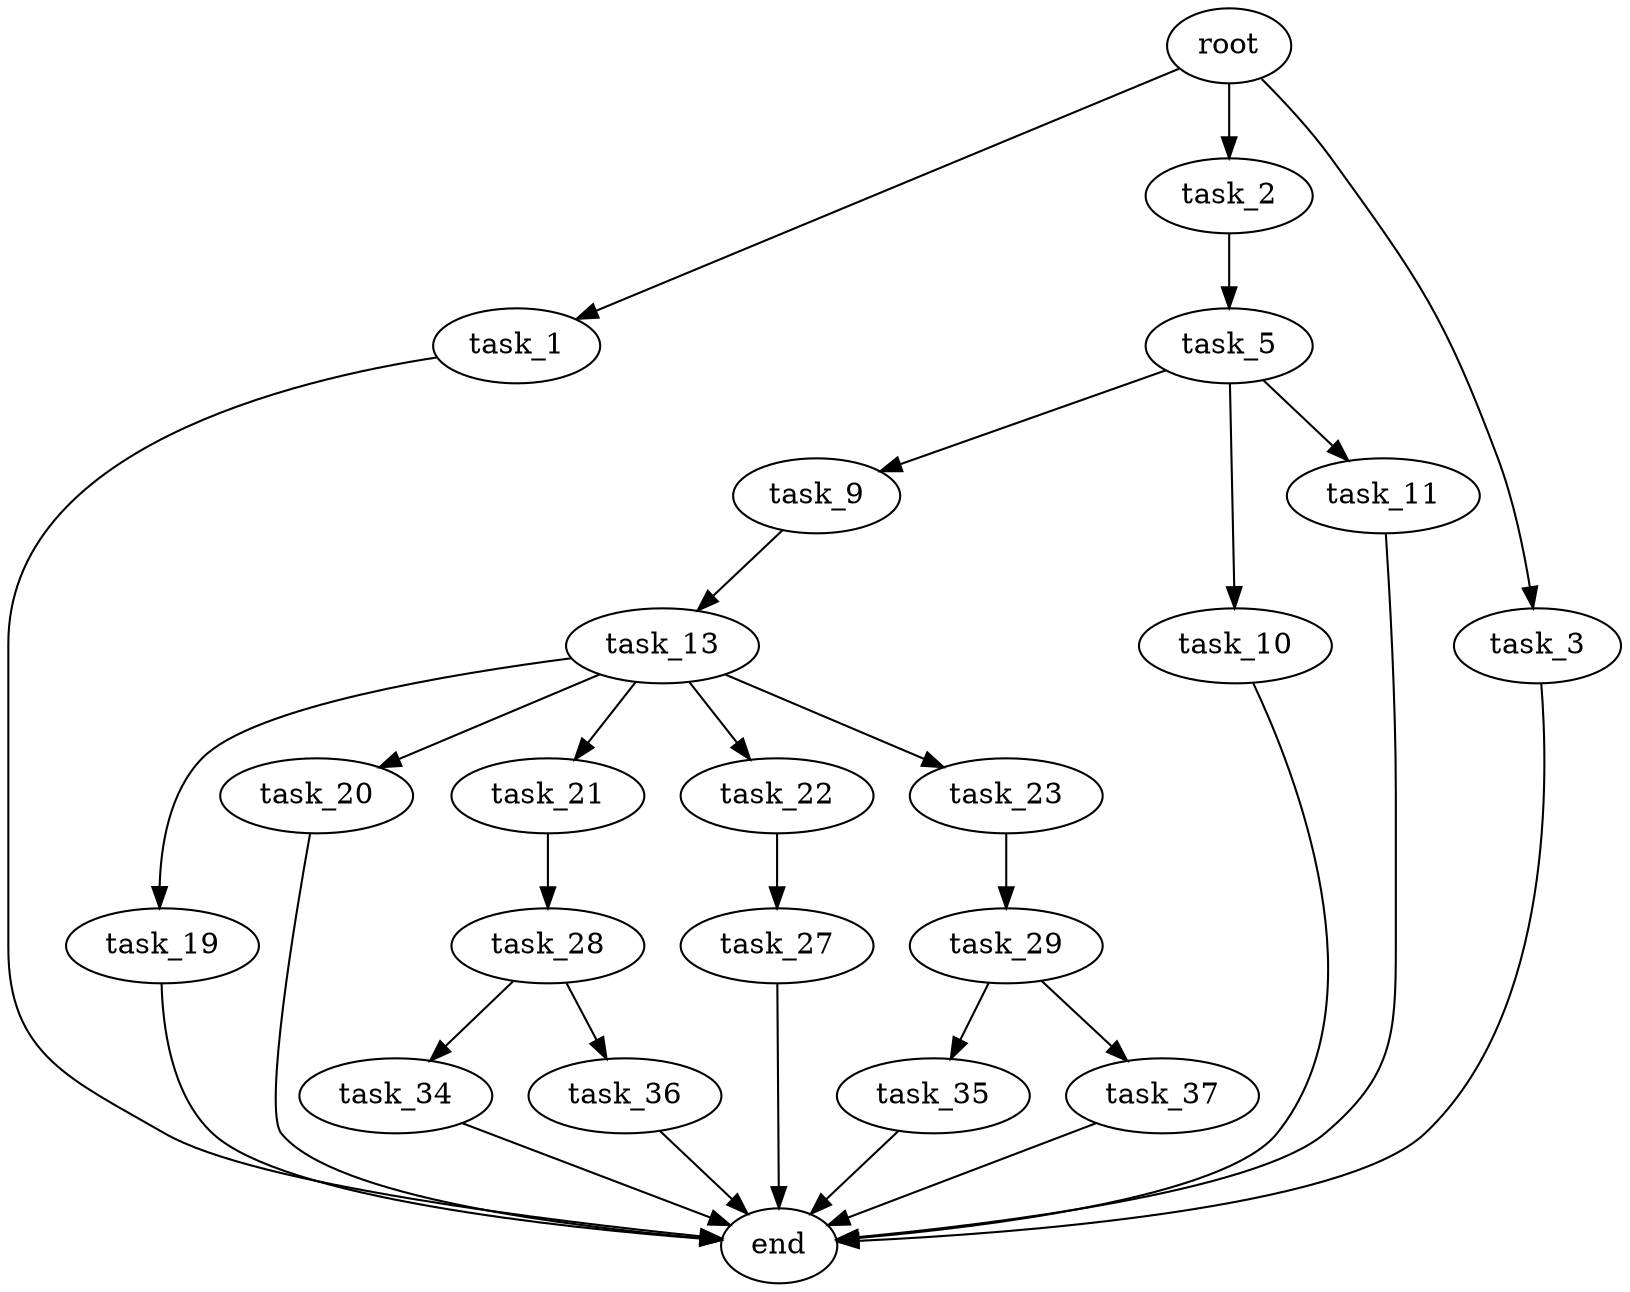 digraph G {
  root [size="0.000000"];
  task_1 [size="435840559.000000"];
  task_2 [size="68719476736.000000"];
  task_3 [size="2409695887.000000"];
  task_5 [size="23032670682.000000"];
  task_9 [size="11957998258.000000"];
  task_10 [size="242094774037.000000"];
  task_11 [size="11232088867.000000"];
  task_13 [size="11116596293.000000"];
  task_19 [size="28991029248.000000"];
  task_20 [size="1075934034146.000000"];
  task_21 [size="109924791860.000000"];
  task_22 [size="68719476736.000000"];
  task_23 [size="368293445632.000000"];
  task_27 [size="20275901361.000000"];
  task_28 [size="362082209515.000000"];
  task_29 [size="6619064873.000000"];
  task_34 [size="22943168584.000000"];
  task_35 [size="10012678297.000000"];
  task_36 [size="1073741824000.000000"];
  task_37 [size="8398305241.000000"];
  end [size="0.000000"];

  root -> task_1 [size="1.000000"];
  root -> task_2 [size="1.000000"];
  root -> task_3 [size="1.000000"];
  task_1 -> end [size="1.000000"];
  task_2 -> task_5 [size="134217728.000000"];
  task_3 -> end [size="1.000000"];
  task_5 -> task_9 [size="679477248.000000"];
  task_5 -> task_10 [size="679477248.000000"];
  task_5 -> task_11 [size="679477248.000000"];
  task_9 -> task_13 [size="838860800.000000"];
  task_10 -> end [size="1.000000"];
  task_11 -> end [size="1.000000"];
  task_13 -> task_19 [size="679477248.000000"];
  task_13 -> task_20 [size="679477248.000000"];
  task_13 -> task_21 [size="679477248.000000"];
  task_13 -> task_22 [size="679477248.000000"];
  task_13 -> task_23 [size="679477248.000000"];
  task_19 -> end [size="1.000000"];
  task_20 -> end [size="1.000000"];
  task_21 -> task_28 [size="75497472.000000"];
  task_22 -> task_27 [size="134217728.000000"];
  task_23 -> task_29 [size="411041792.000000"];
  task_27 -> end [size="1.000000"];
  task_28 -> task_34 [size="838860800.000000"];
  task_28 -> task_36 [size="838860800.000000"];
  task_29 -> task_35 [size="134217728.000000"];
  task_29 -> task_37 [size="134217728.000000"];
  task_34 -> end [size="1.000000"];
  task_35 -> end [size="1.000000"];
  task_36 -> end [size="1.000000"];
  task_37 -> end [size="1.000000"];
}
